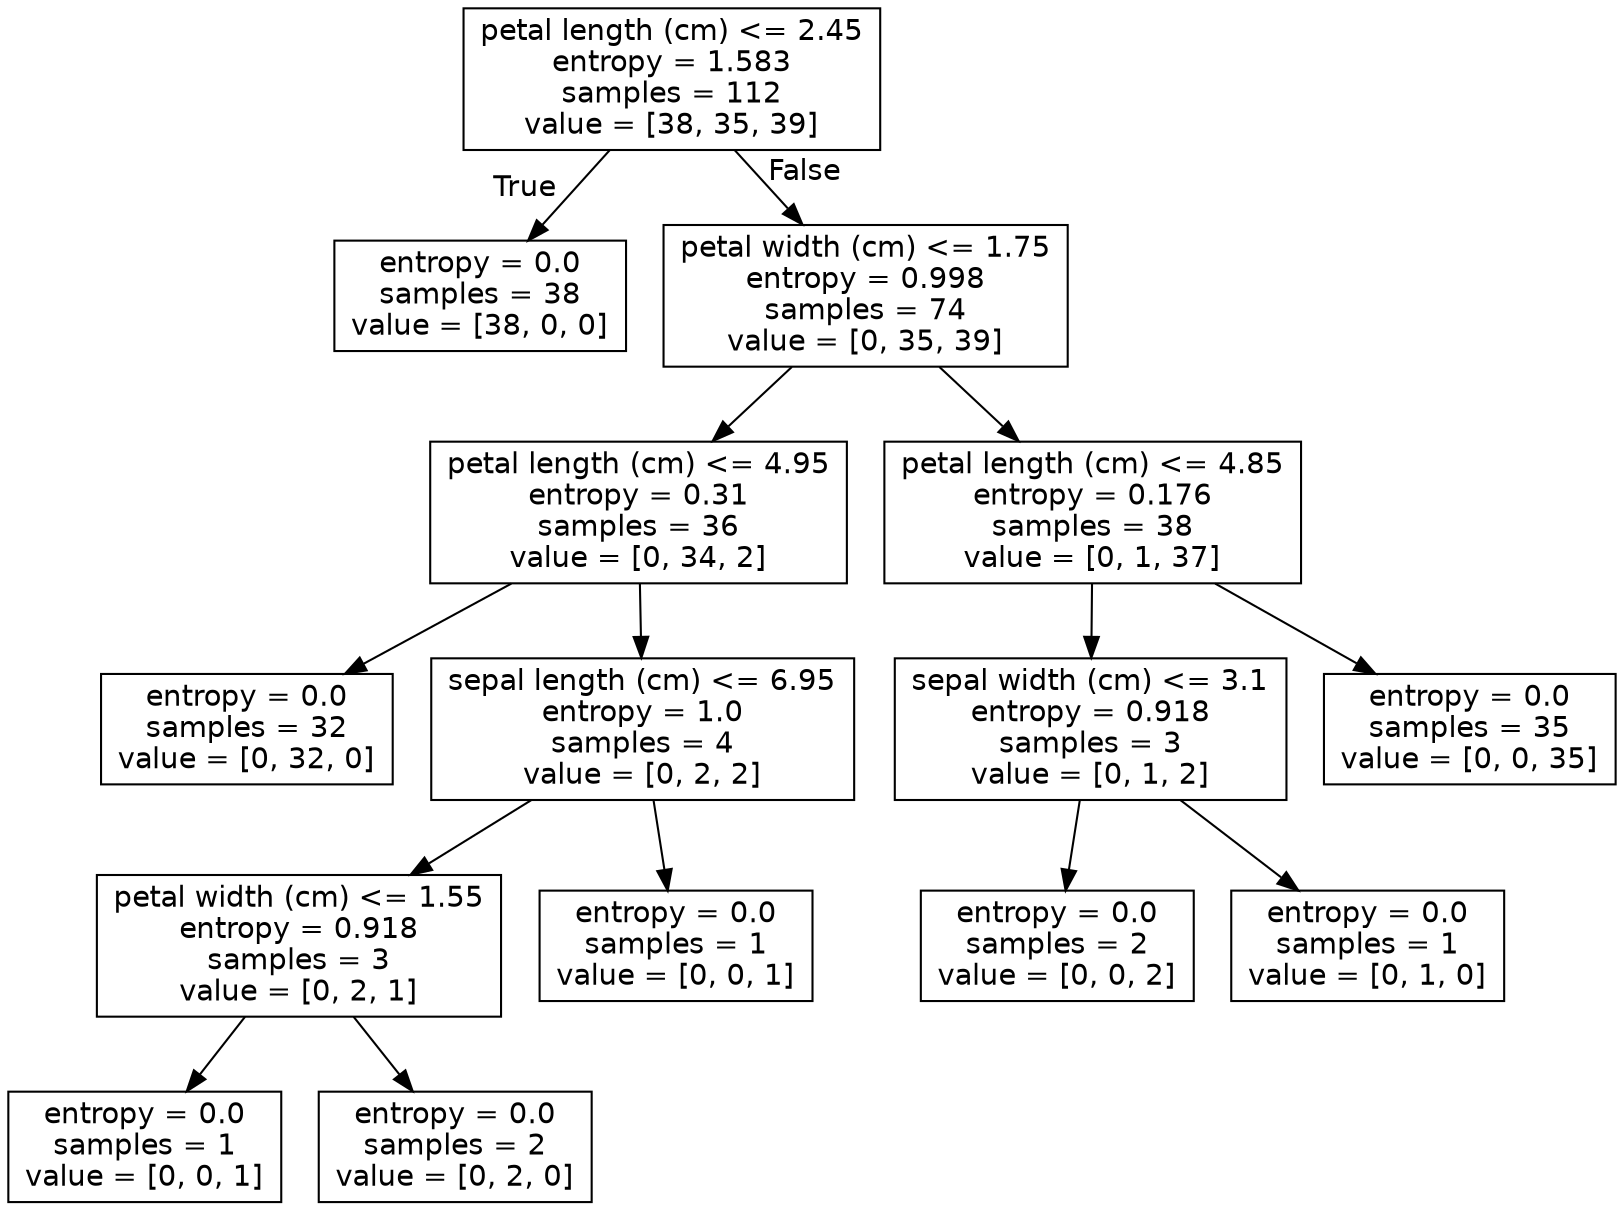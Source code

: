 digraph Tree {
node [shape=box, fontname="helvetica"] ;
edge [fontname="helvetica"] ;
0 [label="petal length (cm) <= 2.45\nentropy = 1.583\nsamples = 112\nvalue = [38, 35, 39]"] ;
1 [label="entropy = 0.0\nsamples = 38\nvalue = [38, 0, 0]"] ;
0 -> 1 [labeldistance=2.5, labelangle=45, headlabel="True"] ;
2 [label="petal width (cm) <= 1.75\nentropy = 0.998\nsamples = 74\nvalue = [0, 35, 39]"] ;
0 -> 2 [labeldistance=2.5, labelangle=-45, headlabel="False"] ;
3 [label="petal length (cm) <= 4.95\nentropy = 0.31\nsamples = 36\nvalue = [0, 34, 2]"] ;
2 -> 3 ;
4 [label="entropy = 0.0\nsamples = 32\nvalue = [0, 32, 0]"] ;
3 -> 4 ;
5 [label="sepal length (cm) <= 6.95\nentropy = 1.0\nsamples = 4\nvalue = [0, 2, 2]"] ;
3 -> 5 ;
6 [label="petal width (cm) <= 1.55\nentropy = 0.918\nsamples = 3\nvalue = [0, 2, 1]"] ;
5 -> 6 ;
7 [label="entropy = 0.0\nsamples = 1\nvalue = [0, 0, 1]"] ;
6 -> 7 ;
8 [label="entropy = 0.0\nsamples = 2\nvalue = [0, 2, 0]"] ;
6 -> 8 ;
9 [label="entropy = 0.0\nsamples = 1\nvalue = [0, 0, 1]"] ;
5 -> 9 ;
10 [label="petal length (cm) <= 4.85\nentropy = 0.176\nsamples = 38\nvalue = [0, 1, 37]"] ;
2 -> 10 ;
11 [label="sepal width (cm) <= 3.1\nentropy = 0.918\nsamples = 3\nvalue = [0, 1, 2]"] ;
10 -> 11 ;
12 [label="entropy = 0.0\nsamples = 2\nvalue = [0, 0, 2]"] ;
11 -> 12 ;
13 [label="entropy = 0.0\nsamples = 1\nvalue = [0, 1, 0]"] ;
11 -> 13 ;
14 [label="entropy = 0.0\nsamples = 35\nvalue = [0, 0, 35]"] ;
10 -> 14 ;
}